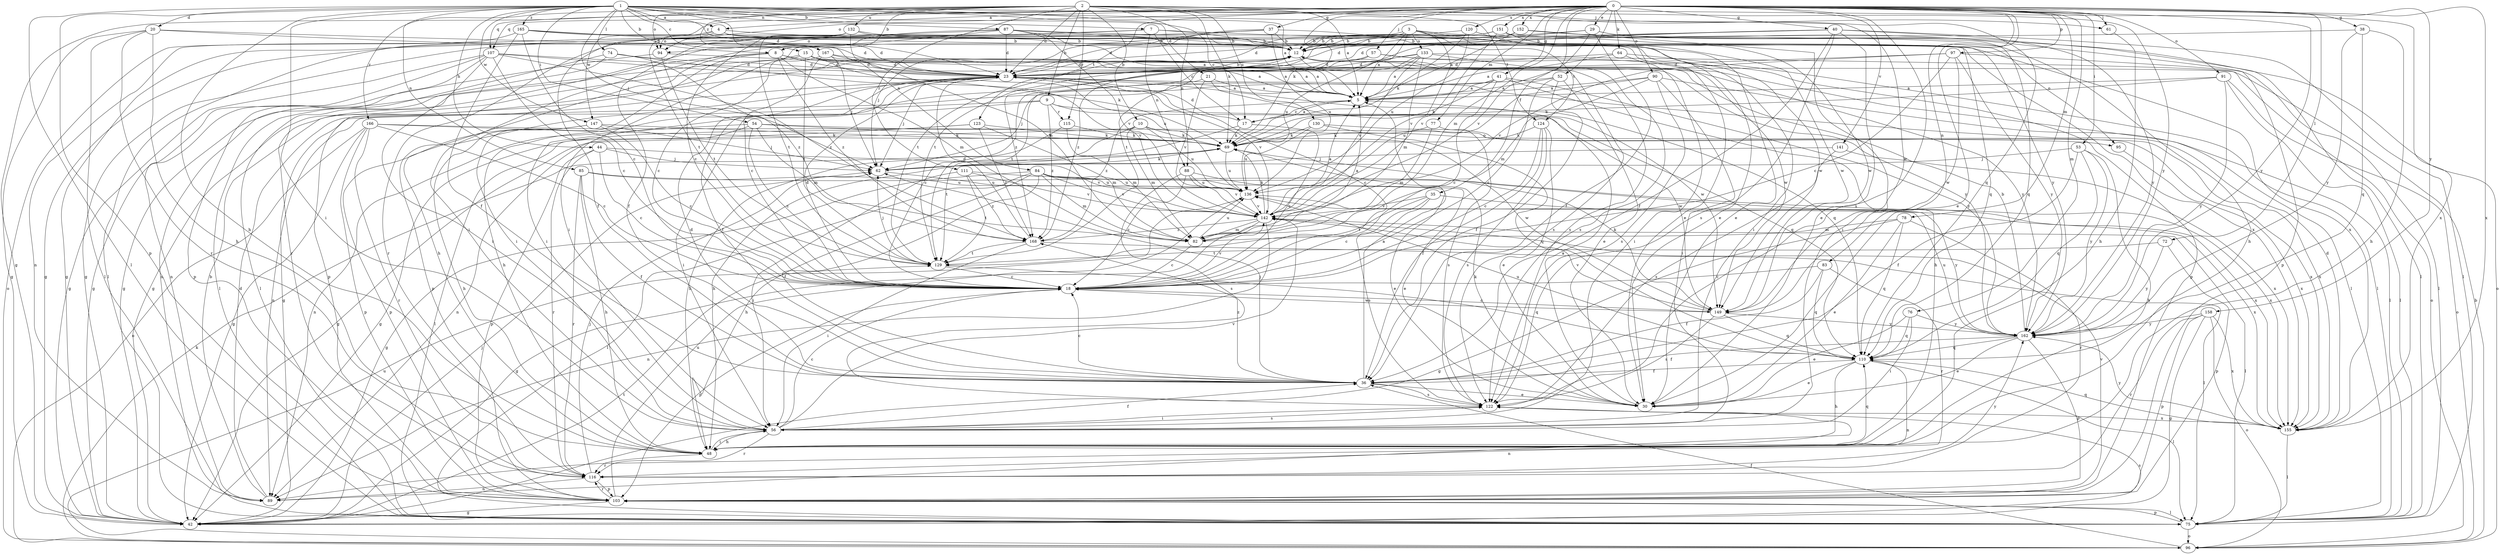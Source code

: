 strict digraph  {
0;
1;
2;
3;
4;
5;
7;
8;
9;
10;
12;
15;
17;
18;
20;
21;
23;
29;
30;
35;
36;
37;
38;
40;
41;
42;
44;
48;
52;
53;
54;
56;
57;
61;
62;
64;
69;
72;
74;
75;
76;
77;
78;
82;
83;
84;
85;
87;
88;
89;
90;
91;
94;
95;
96;
97;
103;
107;
110;
111;
115;
116;
120;
122;
123;
124;
129;
130;
132;
133;
136;
141;
142;
147;
149;
151;
152;
155;
158;
162;
165;
166;
167;
168;
0 -> 4  [label=a];
0 -> 29  [label=e];
0 -> 30  [label=e];
0 -> 35  [label=f];
0 -> 37  [label=g];
0 -> 38  [label=g];
0 -> 40  [label=g];
0 -> 41  [label=g];
0 -> 42  [label=g];
0 -> 52  [label=i];
0 -> 53  [label=i];
0 -> 57  [label=j];
0 -> 61  [label=j];
0 -> 64  [label=k];
0 -> 69  [label=k];
0 -> 72  [label=l];
0 -> 76  [label=m];
0 -> 77  [label=m];
0 -> 78  [label=m];
0 -> 82  [label=m];
0 -> 83  [label=n];
0 -> 90  [label=o];
0 -> 91  [label=o];
0 -> 94  [label=o];
0 -> 97  [label=p];
0 -> 107  [label=q];
0 -> 120  [label=s];
0 -> 122  [label=s];
0 -> 123  [label=t];
0 -> 141  [label=v];
0 -> 147  [label=w];
0 -> 151  [label=x];
0 -> 152  [label=x];
0 -> 155  [label=x];
0 -> 158  [label=y];
0 -> 162  [label=y];
1 -> 4  [label=a];
1 -> 5  [label=a];
1 -> 7  [label=b];
1 -> 8  [label=b];
1 -> 15  [label=c];
1 -> 17  [label=c];
1 -> 20  [label=d];
1 -> 21  [label=d];
1 -> 23  [label=d];
1 -> 44  [label=h];
1 -> 48  [label=h];
1 -> 54  [label=i];
1 -> 56  [label=i];
1 -> 61  [label=j];
1 -> 62  [label=j];
1 -> 74  [label=l];
1 -> 75  [label=l];
1 -> 84  [label=n];
1 -> 85  [label=n];
1 -> 87  [label=n];
1 -> 103  [label=p];
1 -> 147  [label=w];
1 -> 149  [label=w];
1 -> 162  [label=y];
1 -> 165  [label=z];
2 -> 5  [label=a];
2 -> 8  [label=b];
2 -> 9  [label=b];
2 -> 10  [label=b];
2 -> 23  [label=d];
2 -> 69  [label=k];
2 -> 88  [label=n];
2 -> 94  [label=o];
2 -> 107  [label=q];
2 -> 110  [label=q];
2 -> 111  [label=r];
2 -> 115  [label=r];
2 -> 124  [label=t];
2 -> 130  [label=u];
2 -> 132  [label=u];
2 -> 155  [label=x];
2 -> 166  [label=z];
2 -> 167  [label=z];
3 -> 5  [label=a];
3 -> 12  [label=b];
3 -> 42  [label=g];
3 -> 56  [label=i];
3 -> 110  [label=q];
3 -> 124  [label=t];
3 -> 129  [label=t];
3 -> 133  [label=u];
3 -> 136  [label=u];
3 -> 142  [label=v];
3 -> 149  [label=w];
4 -> 12  [label=b];
4 -> 30  [label=e];
4 -> 36  [label=f];
4 -> 94  [label=o];
4 -> 129  [label=t];
4 -> 155  [label=x];
5 -> 17  [label=c];
5 -> 168  [label=z];
7 -> 12  [label=b];
7 -> 17  [label=c];
7 -> 88  [label=n];
7 -> 89  [label=n];
7 -> 94  [label=o];
7 -> 95  [label=o];
8 -> 5  [label=a];
8 -> 23  [label=d];
8 -> 48  [label=h];
8 -> 56  [label=i];
8 -> 75  [label=l];
8 -> 82  [label=m];
8 -> 168  [label=z];
9 -> 56  [label=i];
9 -> 89  [label=n];
9 -> 110  [label=q];
9 -> 115  [label=r];
9 -> 149  [label=w];
9 -> 168  [label=z];
10 -> 42  [label=g];
10 -> 69  [label=k];
10 -> 82  [label=m];
10 -> 95  [label=o];
10 -> 129  [label=t];
10 -> 136  [label=u];
12 -> 23  [label=d];
12 -> 42  [label=g];
12 -> 75  [label=l];
12 -> 122  [label=s];
12 -> 162  [label=y];
12 -> 168  [label=z];
15 -> 5  [label=a];
15 -> 18  [label=c];
15 -> 23  [label=d];
15 -> 42  [label=g];
15 -> 129  [label=t];
15 -> 136  [label=u];
15 -> 162  [label=y];
17 -> 5  [label=a];
17 -> 18  [label=c];
17 -> 23  [label=d];
17 -> 48  [label=h];
17 -> 69  [label=k];
18 -> 23  [label=d];
18 -> 103  [label=p];
18 -> 142  [label=v];
18 -> 149  [label=w];
20 -> 12  [label=b];
20 -> 23  [label=d];
20 -> 42  [label=g];
20 -> 48  [label=h];
20 -> 75  [label=l];
20 -> 116  [label=r];
21 -> 5  [label=a];
21 -> 18  [label=c];
21 -> 142  [label=v];
21 -> 149  [label=w];
23 -> 5  [label=a];
23 -> 12  [label=b];
23 -> 18  [label=c];
23 -> 36  [label=f];
23 -> 48  [label=h];
23 -> 62  [label=j];
23 -> 103  [label=p];
23 -> 110  [label=q];
23 -> 142  [label=v];
29 -> 12  [label=b];
29 -> 23  [label=d];
29 -> 36  [label=f];
29 -> 75  [label=l];
29 -> 103  [label=p];
29 -> 142  [label=v];
30 -> 5  [label=a];
30 -> 69  [label=k];
35 -> 18  [label=c];
35 -> 122  [label=s];
35 -> 129  [label=t];
35 -> 142  [label=v];
35 -> 155  [label=x];
36 -> 5  [label=a];
36 -> 18  [label=c];
36 -> 23  [label=d];
36 -> 30  [label=e];
36 -> 62  [label=j];
36 -> 122  [label=s];
36 -> 168  [label=z];
37 -> 12  [label=b];
37 -> 23  [label=d];
37 -> 42  [label=g];
37 -> 56  [label=i];
37 -> 62  [label=j];
37 -> 136  [label=u];
38 -> 12  [label=b];
38 -> 48  [label=h];
38 -> 110  [label=q];
38 -> 162  [label=y];
40 -> 12  [label=b];
40 -> 23  [label=d];
40 -> 30  [label=e];
40 -> 36  [label=f];
40 -> 75  [label=l];
40 -> 122  [label=s];
40 -> 129  [label=t];
40 -> 162  [label=y];
41 -> 5  [label=a];
41 -> 18  [label=c];
41 -> 42  [label=g];
41 -> 48  [label=h];
41 -> 69  [label=k];
41 -> 162  [label=y];
42 -> 62  [label=j];
42 -> 122  [label=s];
42 -> 129  [label=t];
44 -> 18  [label=c];
44 -> 62  [label=j];
44 -> 103  [label=p];
44 -> 116  [label=r];
44 -> 142  [label=v];
48 -> 56  [label=i];
48 -> 110  [label=q];
48 -> 116  [label=r];
52 -> 5  [label=a];
52 -> 18  [label=c];
52 -> 30  [label=e];
52 -> 36  [label=f];
52 -> 62  [label=j];
53 -> 36  [label=f];
53 -> 48  [label=h];
53 -> 62  [label=j];
53 -> 110  [label=q];
53 -> 162  [label=y];
54 -> 18  [label=c];
54 -> 69  [label=k];
54 -> 75  [label=l];
54 -> 82  [label=m];
54 -> 89  [label=n];
54 -> 149  [label=w];
56 -> 18  [label=c];
56 -> 36  [label=f];
56 -> 48  [label=h];
56 -> 116  [label=r];
56 -> 122  [label=s];
56 -> 142  [label=v];
57 -> 23  [label=d];
57 -> 103  [label=p];
57 -> 149  [label=w];
57 -> 168  [label=z];
61 -> 48  [label=h];
62 -> 69  [label=k];
62 -> 136  [label=u];
64 -> 5  [label=a];
64 -> 23  [label=d];
64 -> 56  [label=i];
64 -> 75  [label=l];
69 -> 62  [label=j];
69 -> 136  [label=u];
72 -> 103  [label=p];
72 -> 129  [label=t];
72 -> 162  [label=y];
74 -> 23  [label=d];
74 -> 75  [label=l];
74 -> 89  [label=n];
74 -> 142  [label=v];
74 -> 168  [label=z];
75 -> 96  [label=o];
75 -> 103  [label=p];
76 -> 30  [label=e];
76 -> 56  [label=i];
76 -> 110  [label=q];
76 -> 162  [label=y];
77 -> 69  [label=k];
77 -> 82  [label=m];
77 -> 122  [label=s];
78 -> 30  [label=e];
78 -> 42  [label=g];
78 -> 82  [label=m];
78 -> 110  [label=q];
78 -> 116  [label=r];
82 -> 5  [label=a];
82 -> 18  [label=c];
82 -> 136  [label=u];
83 -> 18  [label=c];
83 -> 36  [label=f];
83 -> 110  [label=q];
83 -> 116  [label=r];
84 -> 30  [label=e];
84 -> 36  [label=f];
84 -> 42  [label=g];
84 -> 48  [label=h];
84 -> 75  [label=l];
84 -> 82  [label=m];
84 -> 136  [label=u];
84 -> 142  [label=v];
84 -> 155  [label=x];
85 -> 36  [label=f];
85 -> 48  [label=h];
85 -> 116  [label=r];
85 -> 136  [label=u];
85 -> 155  [label=x];
87 -> 5  [label=a];
87 -> 12  [label=b];
87 -> 23  [label=d];
87 -> 56  [label=i];
87 -> 75  [label=l];
87 -> 116  [label=r];
87 -> 142  [label=v];
87 -> 162  [label=y];
88 -> 18  [label=c];
88 -> 30  [label=e];
88 -> 122  [label=s];
88 -> 136  [label=u];
88 -> 142  [label=v];
89 -> 12  [label=b];
89 -> 23  [label=d];
90 -> 5  [label=a];
90 -> 56  [label=i];
90 -> 75  [label=l];
90 -> 82  [label=m];
90 -> 122  [label=s];
90 -> 136  [label=u];
91 -> 5  [label=a];
91 -> 69  [label=k];
91 -> 75  [label=l];
91 -> 96  [label=o];
91 -> 162  [label=y];
94 -> 5  [label=a];
94 -> 42  [label=g];
94 -> 129  [label=t];
95 -> 155  [label=x];
96 -> 12  [label=b];
96 -> 36  [label=f];
96 -> 69  [label=k];
96 -> 136  [label=u];
97 -> 18  [label=c];
97 -> 23  [label=d];
97 -> 75  [label=l];
97 -> 142  [label=v];
97 -> 149  [label=w];
97 -> 162  [label=y];
103 -> 42  [label=g];
103 -> 75  [label=l];
103 -> 116  [label=r];
103 -> 136  [label=u];
103 -> 142  [label=v];
107 -> 18  [label=c];
107 -> 23  [label=d];
107 -> 42  [label=g];
107 -> 56  [label=i];
107 -> 69  [label=k];
107 -> 89  [label=n];
107 -> 103  [label=p];
107 -> 168  [label=z];
110 -> 30  [label=e];
110 -> 36  [label=f];
110 -> 48  [label=h];
110 -> 75  [label=l];
110 -> 89  [label=n];
110 -> 136  [label=u];
111 -> 56  [label=i];
111 -> 129  [label=t];
111 -> 136  [label=u];
111 -> 142  [label=v];
111 -> 168  [label=z];
115 -> 48  [label=h];
115 -> 69  [label=k];
115 -> 82  [label=m];
116 -> 62  [label=j];
116 -> 89  [label=n];
116 -> 103  [label=p];
116 -> 162  [label=y];
120 -> 12  [label=b];
120 -> 30  [label=e];
120 -> 69  [label=k];
120 -> 136  [label=u];
122 -> 56  [label=i];
122 -> 89  [label=n];
122 -> 155  [label=x];
123 -> 42  [label=g];
123 -> 69  [label=k];
123 -> 82  [label=m];
123 -> 89  [label=n];
123 -> 168  [label=z];
124 -> 18  [label=c];
124 -> 30  [label=e];
124 -> 36  [label=f];
124 -> 69  [label=k];
124 -> 122  [label=s];
129 -> 18  [label=c];
129 -> 62  [label=j];
129 -> 110  [label=q];
130 -> 69  [label=k];
130 -> 110  [label=q];
130 -> 136  [label=u];
130 -> 155  [label=x];
132 -> 12  [label=b];
132 -> 18  [label=c];
132 -> 30  [label=e];
132 -> 36  [label=f];
132 -> 82  [label=m];
132 -> 116  [label=r];
132 -> 129  [label=t];
132 -> 149  [label=w];
133 -> 5  [label=a];
133 -> 23  [label=d];
133 -> 56  [label=i];
133 -> 82  [label=m];
133 -> 96  [label=o];
133 -> 122  [label=s];
133 -> 129  [label=t];
133 -> 142  [label=v];
136 -> 142  [label=v];
136 -> 162  [label=y];
141 -> 62  [label=j];
141 -> 122  [label=s];
141 -> 155  [label=x];
142 -> 5  [label=a];
142 -> 42  [label=g];
142 -> 69  [label=k];
142 -> 75  [label=l];
142 -> 82  [label=m];
142 -> 89  [label=n];
142 -> 168  [label=z];
147 -> 18  [label=c];
147 -> 48  [label=h];
147 -> 62  [label=j];
147 -> 69  [label=k];
147 -> 103  [label=p];
149 -> 18  [label=c];
149 -> 69  [label=k];
149 -> 110  [label=q];
149 -> 122  [label=s];
149 -> 142  [label=v];
149 -> 162  [label=y];
151 -> 12  [label=b];
151 -> 23  [label=d];
151 -> 42  [label=g];
151 -> 48  [label=h];
151 -> 110  [label=q];
151 -> 142  [label=v];
151 -> 149  [label=w];
152 -> 5  [label=a];
152 -> 12  [label=b];
152 -> 56  [label=i];
152 -> 96  [label=o];
152 -> 129  [label=t];
155 -> 23  [label=d];
155 -> 75  [label=l];
155 -> 110  [label=q];
155 -> 162  [label=y];
158 -> 42  [label=g];
158 -> 96  [label=o];
158 -> 103  [label=p];
158 -> 116  [label=r];
158 -> 155  [label=x];
158 -> 162  [label=y];
162 -> 12  [label=b];
162 -> 30  [label=e];
162 -> 36  [label=f];
162 -> 103  [label=p];
162 -> 110  [label=q];
162 -> 136  [label=u];
165 -> 12  [label=b];
165 -> 18  [label=c];
165 -> 23  [label=d];
165 -> 36  [label=f];
165 -> 96  [label=o];
165 -> 155  [label=x];
166 -> 18  [label=c];
166 -> 42  [label=g];
166 -> 69  [label=k];
166 -> 96  [label=o];
166 -> 103  [label=p];
166 -> 116  [label=r];
166 -> 155  [label=x];
167 -> 5  [label=a];
167 -> 18  [label=c];
167 -> 23  [label=d];
167 -> 62  [label=j];
167 -> 103  [label=p];
167 -> 122  [label=s];
168 -> 23  [label=d];
168 -> 56  [label=i];
168 -> 75  [label=l];
168 -> 129  [label=t];
}
